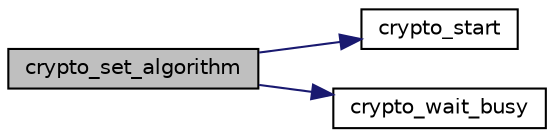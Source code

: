 digraph "crypto_set_algorithm"
{
  edge [fontname="Helvetica",fontsize="10",labelfontname="Helvetica",labelfontsize="10"];
  node [fontname="Helvetica",fontsize="10",shape=record];
  rankdir="LR";
  Node1 [label="crypto_set_algorithm",height=0.2,width=0.4,color="black", fillcolor="grey75", style="filled", fontcolor="black"];
  Node1 -> Node2 [color="midnightblue",fontsize="10",style="solid",fontname="Helvetica"];
  Node2 [label="crypto_start",height=0.2,width=0.4,color="black", fillcolor="white", style="filled",URL="$group__crypto__file.html#ga77ae468abdc9ed68f924dcfbefe723f1",tooltip="Enable the cryptographic controller and start processing. "];
  Node1 -> Node3 [color="midnightblue",fontsize="10",style="solid",fontname="Helvetica"];
  Node3 [label="crypto_wait_busy",height=0.2,width=0.4,color="black", fillcolor="white", style="filled",URL="$group__crypto__file.html#gaecaa8d8b190fa22a873a76a5cf67fb62",tooltip="Wait, if the Controller is busy. "];
}
